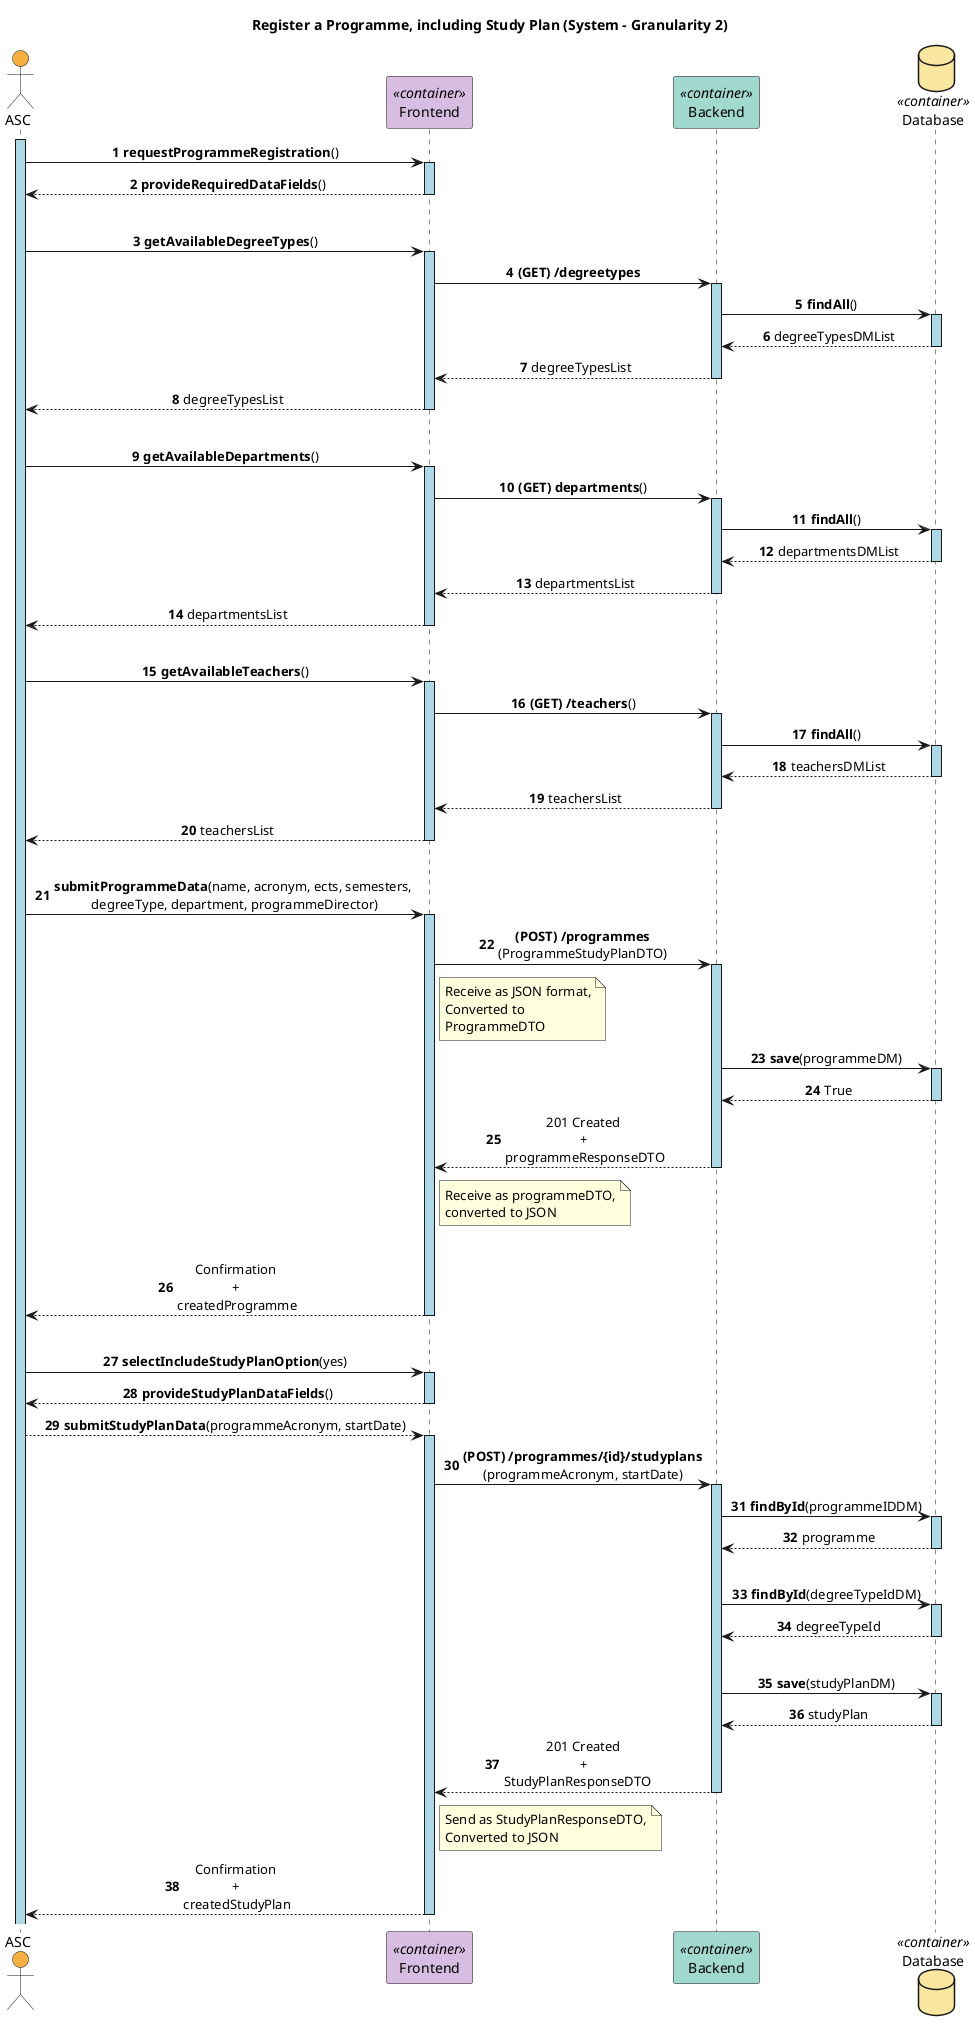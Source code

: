 @startuml
title Register a Programme, including Study Plan (System - Granularity 2)
skinparam sequenceLifeLineBackgroundColor lightblue
skinparam sequenceMessageAlign center
autonumber

actor ASC #F5B041
participant Frontend <<container>> #D7BDE2
participant Backend <<container>> #A2D9CE
database Database <<container>> #F9E79F

activate ASC
ASC -> Frontend++: **requestProgrammeRegistration**()
Frontend --> ASC--: **provideRequiredDataFields**()
|||
ASC -> Frontend++: **getAvailableDegreeTypes**()
Frontend -> Backend: **(GET) /degreetypes**
activate Backend
Backend -> Database: **findAll**()
activate Database
Database --> Backend: degreeTypesDMList
deactivate Database
Backend --> Frontend: degreeTypesList
deactivate Backend
Frontend --> ASC--: degreeTypesList
|||
ASC -> Frontend++: **getAvailableDepartments**()
Frontend -> Backend: **(GET) departments**()
activate Backend
Backend -> Database: **findAll**()
activate Database
Database --> Backend: departmentsDMList
deactivate Database
Backend --> Frontend: departmentsList
deactivate Backend
Frontend --> ASC--: departmentsList
|||
ASC -> Frontend++: **getAvailableTeachers**()
Frontend -> Backend: **(GET) /teachers**()
activate Backend
Backend -> Database: **findAll**()
activate Database
Database --> Backend: teachersDMList
deactivate Database
Backend --> Frontend: teachersList
deactivate Backend
Frontend --> ASC--: teachersList
|||
ASC -> Frontend++: **submitProgrammeData**(name, acronym, ects, semesters, \ndegreeType, department, programmeDirector)
Frontend -> Backend: **(POST) /programmes**\n(ProgrammeStudyPlanDTO)
activate Backend
note right Frontend
  Receive as JSON format,
  Converted to
  ProgrammeDTO
end note

Backend -> Database: **save**(programmeDM)
activate Database
Database --> Backend: True
deactivate Database
Backend --> Frontend: 201 Created \n+ \nprogrammeResponseDTO
deactivate Backend
note right Frontend
  Receive as programmeDTO,
  converted to JSON
end note
|||
Frontend --> ASC--: Confirmation \n+ \ncreatedProgramme
|||
ASC -> Frontend++: **selectIncludeStudyPlanOption**(yes)
Frontend --> ASC--: **provideStudyPlanDataFields**()
ASC --> Frontend++: **submitStudyPlanData**(programmeAcronym, startDate)

Frontend -> Backend++: **(POST) /programmes/{id}/studyplans**\n(programmeAcronym, startDate)
Backend -> Database++: **findById**(programmeIDDM)
Database --> Backend--: programme
|||
Backend -> Database: **findById**(degreeTypeIdDM)
activate Database
Backend <-- Database: degreeTypeId
deactivate Database
|||
Backend -> Database: **save**(studyPlanDM)
activate Database
Database --> Backend: studyPlan
deactivate Database

Backend --> Frontend: 201 Created \n+ \nStudyPlanResponseDTO\t
deactivate Backend
note right Frontend
  Send as StudyPlanResponseDTO,
  Converted to JSON
end note

Frontend --> ASC--: Confirmation \n+ \ncreatedStudyPlan
@enduml